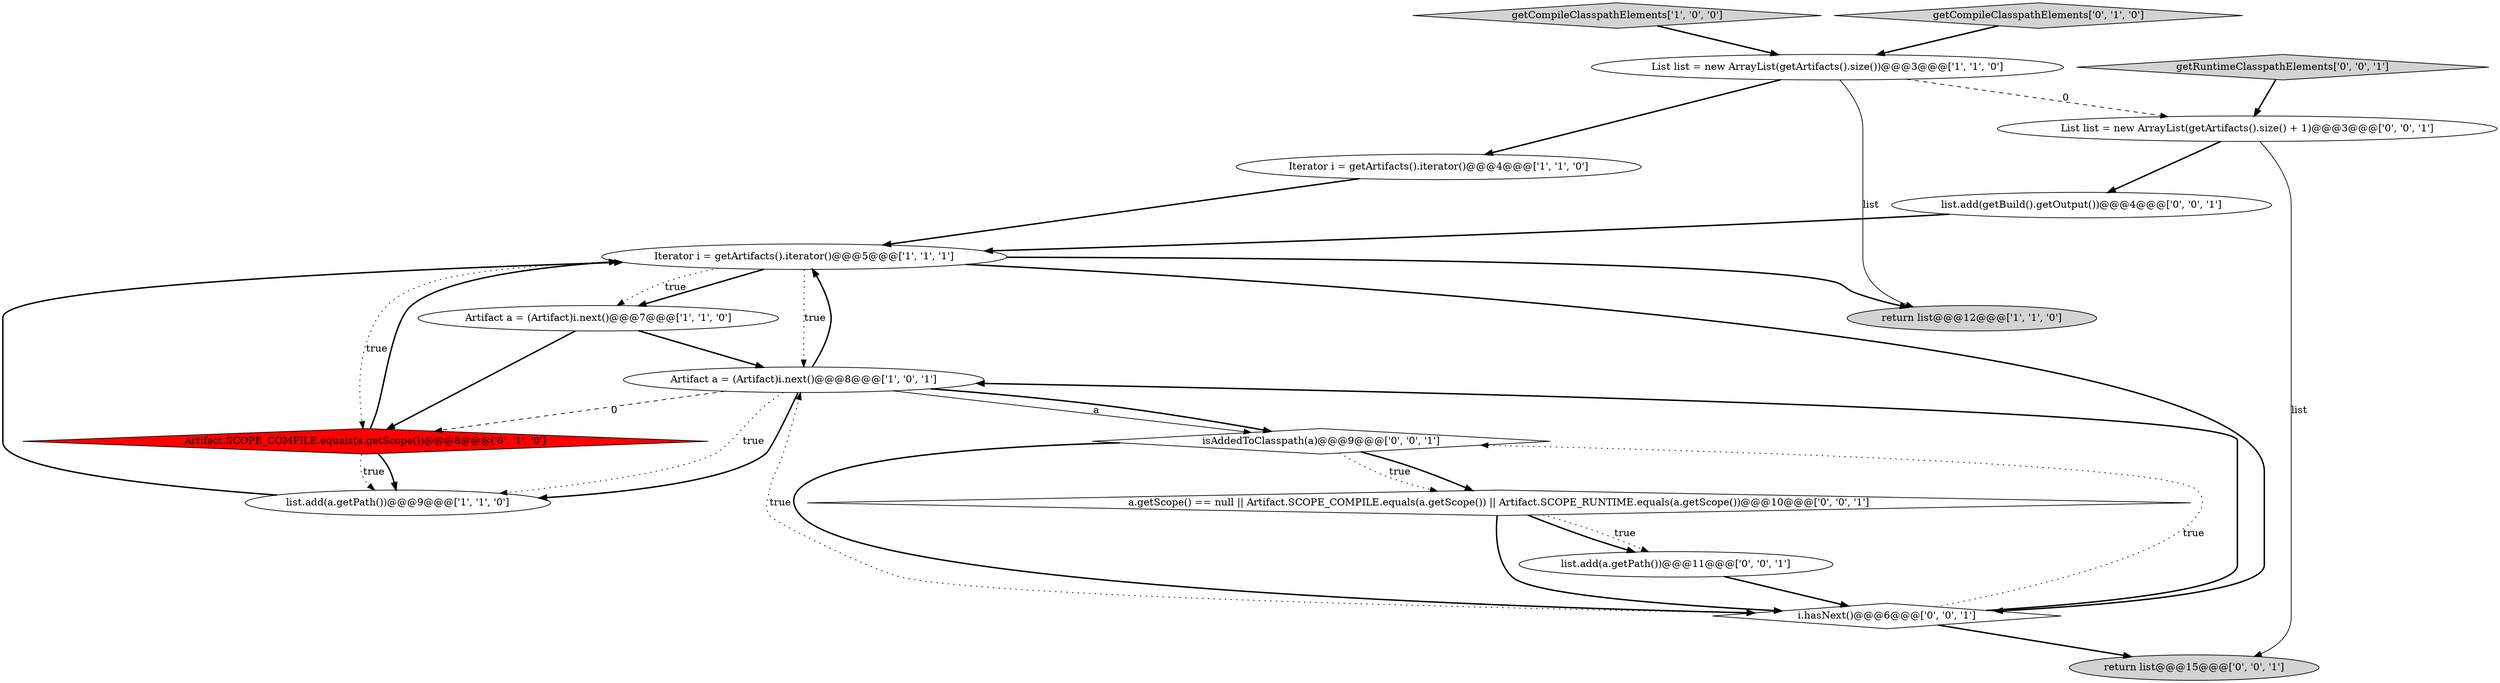 digraph {
0 [style = filled, label = "return list@@@12@@@['1', '1', '0']", fillcolor = lightgray, shape = ellipse image = "AAA0AAABBB1BBB"];
10 [style = filled, label = "return list@@@15@@@['0', '0', '1']", fillcolor = lightgray, shape = ellipse image = "AAA0AAABBB3BBB"];
4 [style = filled, label = "Artifact a = (Artifact)i.next()@@@7@@@['1', '1', '0']", fillcolor = white, shape = ellipse image = "AAA0AAABBB1BBB"];
14 [style = filled, label = "List list = new ArrayList(getArtifacts().size() + 1)@@@3@@@['0', '0', '1']", fillcolor = white, shape = ellipse image = "AAA0AAABBB3BBB"];
5 [style = filled, label = "list.add(a.getPath())@@@9@@@['1', '1', '0']", fillcolor = white, shape = ellipse image = "AAA0AAABBB1BBB"];
2 [style = filled, label = "Artifact a = (Artifact)i.next()@@@8@@@['1', '0', '1']", fillcolor = white, shape = ellipse image = "AAA0AAABBB1BBB"];
6 [style = filled, label = "Iterator i = getArtifacts().iterator()@@@5@@@['1', '1', '1']", fillcolor = white, shape = ellipse image = "AAA0AAABBB1BBB"];
13 [style = filled, label = "isAddedToClasspath(a)@@@9@@@['0', '0', '1']", fillcolor = white, shape = diamond image = "AAA0AAABBB3BBB"];
3 [style = filled, label = "getCompileClasspathElements['1', '0', '0']", fillcolor = lightgray, shape = diamond image = "AAA0AAABBB1BBB"];
1 [style = filled, label = "List list = new ArrayList(getArtifacts().size())@@@3@@@['1', '1', '0']", fillcolor = white, shape = ellipse image = "AAA0AAABBB1BBB"];
8 [style = filled, label = "getCompileClasspathElements['0', '1', '0']", fillcolor = lightgray, shape = diamond image = "AAA0AAABBB2BBB"];
17 [style = filled, label = "list.add(getBuild().getOutput())@@@4@@@['0', '0', '1']", fillcolor = white, shape = ellipse image = "AAA0AAABBB3BBB"];
15 [style = filled, label = "list.add(a.getPath())@@@11@@@['0', '0', '1']", fillcolor = white, shape = ellipse image = "AAA0AAABBB3BBB"];
9 [style = filled, label = "Artifact.SCOPE_COMPILE.equals(a.getScope())@@@8@@@['0', '1', '0']", fillcolor = red, shape = diamond image = "AAA1AAABBB2BBB"];
11 [style = filled, label = "i.hasNext()@@@6@@@['0', '0', '1']", fillcolor = white, shape = diamond image = "AAA0AAABBB3BBB"];
16 [style = filled, label = "getRuntimeClasspathElements['0', '0', '1']", fillcolor = lightgray, shape = diamond image = "AAA0AAABBB3BBB"];
7 [style = filled, label = "Iterator i = getArtifacts().iterator()@@@4@@@['1', '1', '0']", fillcolor = white, shape = ellipse image = "AAA0AAABBB1BBB"];
12 [style = filled, label = "a.getScope() == null || Artifact.SCOPE_COMPILE.equals(a.getScope()) || Artifact.SCOPE_RUNTIME.equals(a.getScope())@@@10@@@['0', '0', '1']", fillcolor = white, shape = diamond image = "AAA0AAABBB3BBB"];
4->9 [style = bold, label=""];
3->1 [style = bold, label=""];
2->13 [style = solid, label="a"];
17->6 [style = bold, label=""];
13->12 [style = dotted, label="true"];
1->14 [style = dashed, label="0"];
2->6 [style = bold, label=""];
12->11 [style = bold, label=""];
12->15 [style = bold, label=""];
12->15 [style = dotted, label="true"];
14->17 [style = bold, label=""];
6->0 [style = bold, label=""];
4->2 [style = bold, label=""];
11->13 [style = dotted, label="true"];
1->0 [style = solid, label="list"];
1->7 [style = bold, label=""];
13->11 [style = bold, label=""];
11->2 [style = bold, label=""];
9->6 [style = bold, label=""];
2->13 [style = bold, label=""];
8->1 [style = bold, label=""];
6->4 [style = bold, label=""];
11->2 [style = dotted, label="true"];
6->2 [style = dotted, label="true"];
13->12 [style = bold, label=""];
5->6 [style = bold, label=""];
15->11 [style = bold, label=""];
6->4 [style = dotted, label="true"];
6->9 [style = dotted, label="true"];
2->9 [style = dashed, label="0"];
11->10 [style = bold, label=""];
6->11 [style = bold, label=""];
7->6 [style = bold, label=""];
9->5 [style = bold, label=""];
16->14 [style = bold, label=""];
2->5 [style = dotted, label="true"];
14->10 [style = solid, label="list"];
2->5 [style = bold, label=""];
9->5 [style = dotted, label="true"];
}
